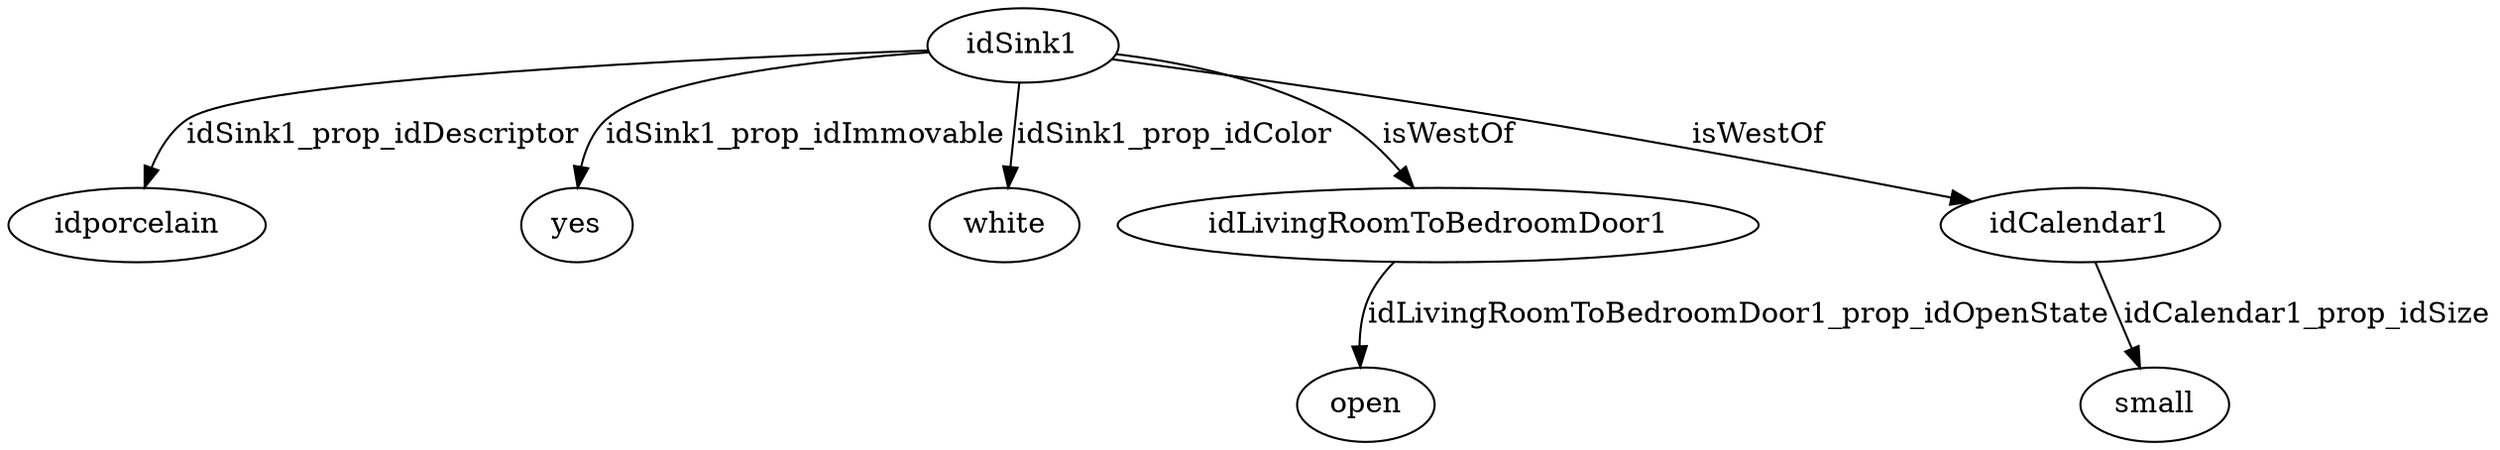 strict digraph  {
idSink1 [node_type=entity_node, root=root];
idporcelain;
yes;
white;
idLivingRoomToBedroomDoor1;
open;
idCalendar1;
small;
idSink1 -> idporcelain  [edge_type=property, label=idSink1_prop_idDescriptor];
idSink1 -> yes  [edge_type=property, label=idSink1_prop_idImmovable];
idSink1 -> white  [edge_type=property, label=idSink1_prop_idColor];
idSink1 -> idLivingRoomToBedroomDoor1  [edge_type=relationship, label=isWestOf];
idSink1 -> idCalendar1  [edge_type=relationship, label=isWestOf];
idLivingRoomToBedroomDoor1 -> open  [edge_type=property, label=idLivingRoomToBedroomDoor1_prop_idOpenState];
idCalendar1 -> small  [edge_type=property, label=idCalendar1_prop_idSize];
}
